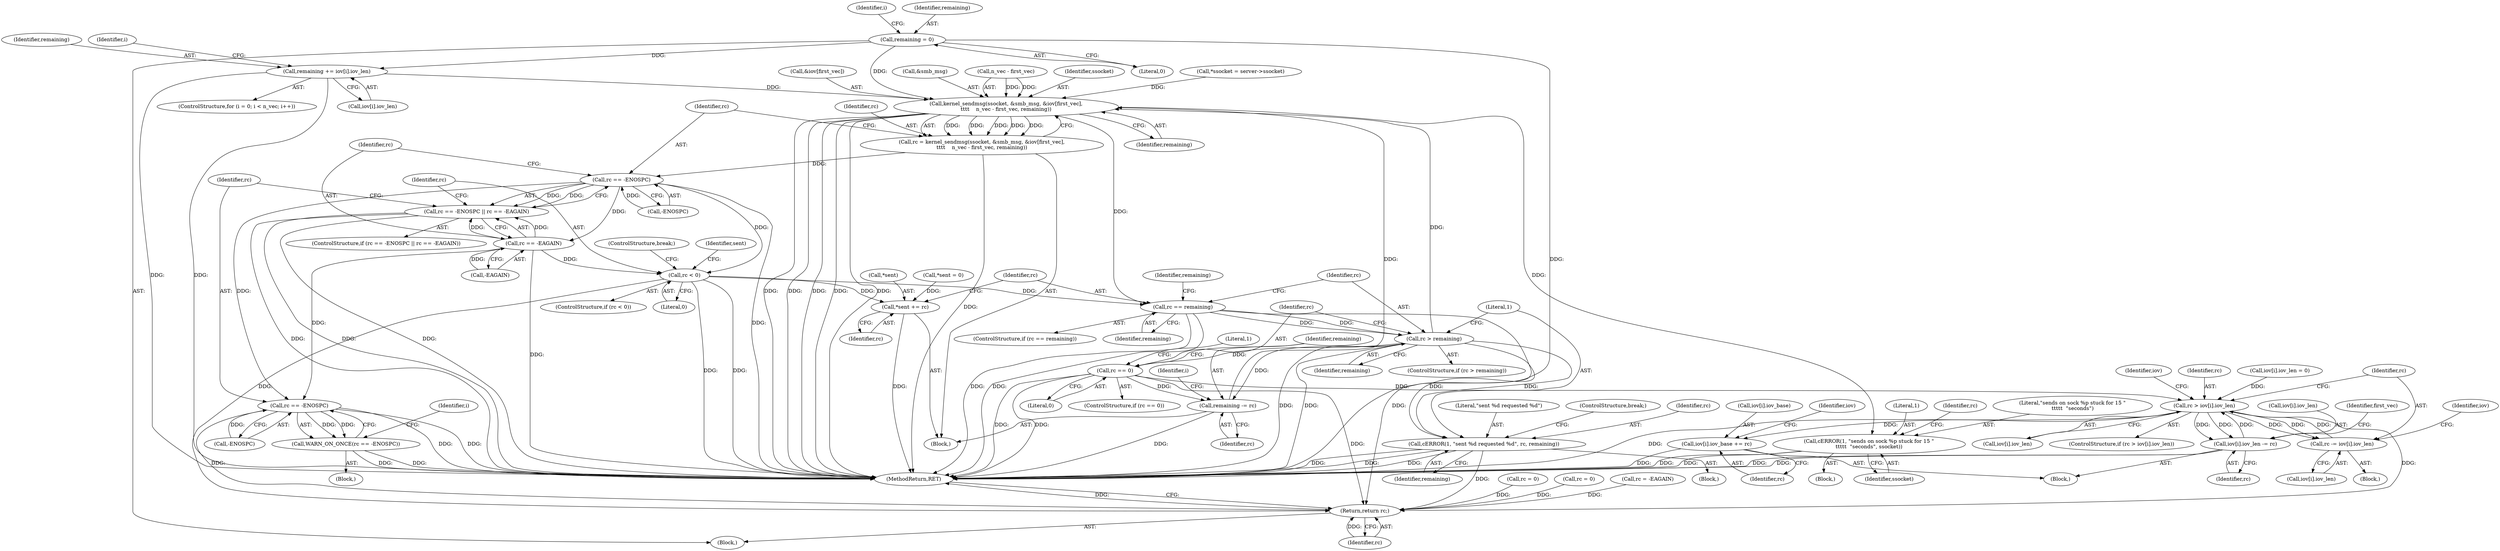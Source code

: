 digraph "0_linux_ea702b80e0bbb2448e201472127288beb82ca2fe@API" {
"1000191" [label="(Call,remaining += iov[i].iov_len)"];
"1000179" [label="(Call,remaining = 0)"];
"1000206" [label="(Call,kernel_sendmsg(ssocket, &smb_msg, &iov[first_vec],\n\t\t\t\t    n_vec - first_vec, remaining))"];
"1000204" [label="(Call,rc = kernel_sendmsg(ssocket, &smb_msg, &iov[first_vec],\n\t\t\t\t    n_vec - first_vec, remaining))"];
"1000220" [label="(Call,rc == -ENOSPC)"];
"1000219" [label="(Call,rc == -ENOSPC || rc == -EAGAIN)"];
"1000224" [label="(Call,rc == -EAGAIN)"];
"1000230" [label="(Call,rc == -ENOSPC)"];
"1000229" [label="(Call,WARN_ON_ONCE(rc == -ENOSPC))"];
"1000373" [label="(Return,return rc;)"];
"1000265" [label="(Call,rc < 0)"];
"1000269" [label="(Call,*sent += rc)"];
"1000274" [label="(Call,rc == remaining)"];
"1000283" [label="(Call,rc > remaining)"];
"1000287" [label="(Call,cERROR(1, \"sent %d requested %d\", rc, remaining))"];
"1000294" [label="(Call,rc == 0)"];
"1000304" [label="(Call,remaining -= rc)"];
"1000325" [label="(Call,rc > iov[i].iov_len)"];
"1000333" [label="(Call,rc -= iov[i].iov_len)"];
"1000349" [label="(Call,iov[i].iov_base += rc)"];
"1000356" [label="(Call,iov[i].iov_len -= rc)"];
"1000250" [label="(Call,cERROR(1, \"sends on sock %p stuck for 15 \"\n\t\t\t\t\t  \"seconds\", ssocket))"];
"1000249" [label="(Block,)"];
"1000343" [label="(Identifier,iov)"];
"1000326" [label="(Identifier,rc)"];
"1000349" [label="(Call,iov[i].iov_base += rc)"];
"1000290" [label="(Identifier,rc)"];
"1000206" [label="(Call,kernel_sendmsg(ssocket, &smb_msg, &iov[first_vec],\n\t\t\t\t    n_vec - first_vec, remaining))"];
"1000264" [label="(ControlStructure,if (rc < 0))"];
"1000332" [label="(Block,)"];
"1000295" [label="(Identifier,rc)"];
"1000357" [label="(Call,iov[i].iov_len)"];
"1000250" [label="(Call,cERROR(1, \"sends on sock %p stuck for 15 \"\n\t\t\t\t\t  \"seconds\", ssocket))"];
"1000208" [label="(Call,&smb_msg)"];
"1000271" [label="(Identifier,sent)"];
"1000253" [label="(Identifier,ssocket)"];
"1000309" [label="(Identifier,i)"];
"1000286" [label="(Block,)"];
"1000335" [label="(Call,iov[i].iov_len)"];
"1000221" [label="(Identifier,rc)"];
"1000228" [label="(Block,)"];
"1000296" [label="(Literal,0)"];
"1000222" [label="(Call,-ENOSPC)"];
"1000268" [label="(ControlStructure,break;)"];
"1000231" [label="(Identifier,rc)"];
"1000305" [label="(Identifier,remaining)"];
"1000291" [label="(Identifier,remaining)"];
"1000289" [label="(Literal,\"sent %d requested %d\")"];
"1000182" [label="(ControlStructure,for (i = 0; i < n_vec; i++))"];
"1000204" [label="(Call,rc = kernel_sendmsg(ssocket, &smb_msg, &iov[first_vec],\n\t\t\t\t    n_vec - first_vec, remaining))"];
"1000217" [label="(Identifier,remaining)"];
"1000111" [label="(Block,)"];
"1000370" [label="(Call,rc = 0)"];
"1000184" [label="(Identifier,i)"];
"1000205" [label="(Identifier,rc)"];
"1000113" [label="(Call,rc = 0)"];
"1000299" [label="(Literal,1)"];
"1000355" [label="(Identifier,rc)"];
"1000306" [label="(Identifier,rc)"];
"1000192" [label="(Identifier,remaining)"];
"1000214" [label="(Call,n_vec - first_vec)"];
"1000283" [label="(Call,rc > remaining)"];
"1000251" [label="(Literal,1)"];
"1000232" [label="(Call,-ENOSPC)"];
"1000254" [label="(Call,rc = -EAGAIN)"];
"1000255" [label="(Identifier,rc)"];
"1000230" [label="(Call,rc == -ENOSPC)"];
"1000294" [label="(Call,rc == 0)"];
"1000334" [label="(Identifier,rc)"];
"1000304" [label="(Call,remaining -= rc)"];
"1000348" [label="(Block,)"];
"1000229" [label="(Call,WARN_ON_ONCE(rc == -ENOSPC))"];
"1000207" [label="(Identifier,ssocket)"];
"1000364" [label="(Identifier,first_vec)"];
"1000292" [label="(ControlStructure,break;)"];
"1000327" [label="(Call,iov[i].iov_len)"];
"1000267" [label="(Literal,0)"];
"1000252" [label="(Literal,\"sends on sock %p stuck for 15 \"\n\t\t\t\t\t  \"seconds\")"];
"1000362" [label="(Identifier,rc)"];
"1000270" [label="(Call,*sent)"];
"1000272" [label="(Identifier,rc)"];
"1000132" [label="(Call,*sent = 0)"];
"1000235" [label="(Identifier,i)"];
"1000375" [label="(MethodReturn,RET)"];
"1000127" [label="(Call,*ssocket = server->ssocket)"];
"1000219" [label="(Call,rc == -ENOSPC || rc == -EAGAIN)"];
"1000293" [label="(ControlStructure,if (rc == 0))"];
"1000333" [label="(Call,rc -= iov[i].iov_len)"];
"1000203" [label="(Block,)"];
"1000279" [label="(Identifier,remaining)"];
"1000218" [label="(ControlStructure,if (rc == -ENOSPC || rc == -EAGAIN))"];
"1000282" [label="(ControlStructure,if (rc > remaining))"];
"1000220" [label="(Call,rc == -ENOSPC)"];
"1000284" [label="(Identifier,rc)"];
"1000325" [label="(Call,rc > iov[i].iov_len)"];
"1000191" [label="(Call,remaining += iov[i].iov_len)"];
"1000224" [label="(Call,rc == -EAGAIN)"];
"1000193" [label="(Call,iov[i].iov_len)"];
"1000287" [label="(Call,cERROR(1, \"sent %d requested %d\", rc, remaining))"];
"1000324" [label="(ControlStructure,if (rc > iov[i].iov_len))"];
"1000179" [label="(Call,remaining = 0)"];
"1000269" [label="(Call,*sent += rc)"];
"1000190" [label="(Identifier,i)"];
"1000374" [label="(Identifier,rc)"];
"1000356" [label="(Call,iov[i].iov_len -= rc)"];
"1000276" [label="(Identifier,remaining)"];
"1000226" [label="(Call,-EAGAIN)"];
"1000180" [label="(Identifier,remaining)"];
"1000373" [label="(Return,return rc;)"];
"1000274" [label="(Call,rc == remaining)"];
"1000210" [label="(Call,&iov[first_vec])"];
"1000181" [label="(Literal,0)"];
"1000273" [label="(ControlStructure,if (rc == remaining))"];
"1000340" [label="(Call,iov[i].iov_len = 0)"];
"1000350" [label="(Call,iov[i].iov_base)"];
"1000266" [label="(Identifier,rc)"];
"1000359" [label="(Identifier,iov)"];
"1000352" [label="(Identifier,iov)"];
"1000275" [label="(Identifier,rc)"];
"1000285" [label="(Identifier,remaining)"];
"1000225" [label="(Identifier,rc)"];
"1000265" [label="(Call,rc < 0)"];
"1000288" [label="(Literal,1)"];
"1000191" -> "1000182"  [label="AST: "];
"1000191" -> "1000193"  [label="CFG: "];
"1000192" -> "1000191"  [label="AST: "];
"1000193" -> "1000191"  [label="AST: "];
"1000190" -> "1000191"  [label="CFG: "];
"1000191" -> "1000375"  [label="DDG: "];
"1000191" -> "1000375"  [label="DDG: "];
"1000179" -> "1000191"  [label="DDG: "];
"1000191" -> "1000206"  [label="DDG: "];
"1000179" -> "1000111"  [label="AST: "];
"1000179" -> "1000181"  [label="CFG: "];
"1000180" -> "1000179"  [label="AST: "];
"1000181" -> "1000179"  [label="AST: "];
"1000184" -> "1000179"  [label="CFG: "];
"1000179" -> "1000375"  [label="DDG: "];
"1000179" -> "1000206"  [label="DDG: "];
"1000206" -> "1000204"  [label="AST: "];
"1000206" -> "1000217"  [label="CFG: "];
"1000207" -> "1000206"  [label="AST: "];
"1000208" -> "1000206"  [label="AST: "];
"1000210" -> "1000206"  [label="AST: "];
"1000214" -> "1000206"  [label="AST: "];
"1000217" -> "1000206"  [label="AST: "];
"1000204" -> "1000206"  [label="CFG: "];
"1000206" -> "1000375"  [label="DDG: "];
"1000206" -> "1000375"  [label="DDG: "];
"1000206" -> "1000375"  [label="DDG: "];
"1000206" -> "1000375"  [label="DDG: "];
"1000206" -> "1000375"  [label="DDG: "];
"1000206" -> "1000204"  [label="DDG: "];
"1000206" -> "1000204"  [label="DDG: "];
"1000206" -> "1000204"  [label="DDG: "];
"1000206" -> "1000204"  [label="DDG: "];
"1000206" -> "1000204"  [label="DDG: "];
"1000127" -> "1000206"  [label="DDG: "];
"1000214" -> "1000206"  [label="DDG: "];
"1000214" -> "1000206"  [label="DDG: "];
"1000283" -> "1000206"  [label="DDG: "];
"1000304" -> "1000206"  [label="DDG: "];
"1000206" -> "1000250"  [label="DDG: "];
"1000206" -> "1000274"  [label="DDG: "];
"1000204" -> "1000203"  [label="AST: "];
"1000205" -> "1000204"  [label="AST: "];
"1000221" -> "1000204"  [label="CFG: "];
"1000204" -> "1000375"  [label="DDG: "];
"1000204" -> "1000220"  [label="DDG: "];
"1000220" -> "1000219"  [label="AST: "];
"1000220" -> "1000222"  [label="CFG: "];
"1000221" -> "1000220"  [label="AST: "];
"1000222" -> "1000220"  [label="AST: "];
"1000225" -> "1000220"  [label="CFG: "];
"1000219" -> "1000220"  [label="CFG: "];
"1000220" -> "1000375"  [label="DDG: "];
"1000220" -> "1000219"  [label="DDG: "];
"1000220" -> "1000219"  [label="DDG: "];
"1000222" -> "1000220"  [label="DDG: "];
"1000220" -> "1000224"  [label="DDG: "];
"1000220" -> "1000230"  [label="DDG: "];
"1000220" -> "1000265"  [label="DDG: "];
"1000219" -> "1000218"  [label="AST: "];
"1000219" -> "1000224"  [label="CFG: "];
"1000224" -> "1000219"  [label="AST: "];
"1000231" -> "1000219"  [label="CFG: "];
"1000266" -> "1000219"  [label="CFG: "];
"1000219" -> "1000375"  [label="DDG: "];
"1000219" -> "1000375"  [label="DDG: "];
"1000219" -> "1000375"  [label="DDG: "];
"1000224" -> "1000219"  [label="DDG: "];
"1000224" -> "1000219"  [label="DDG: "];
"1000224" -> "1000226"  [label="CFG: "];
"1000225" -> "1000224"  [label="AST: "];
"1000226" -> "1000224"  [label="AST: "];
"1000224" -> "1000375"  [label="DDG: "];
"1000226" -> "1000224"  [label="DDG: "];
"1000224" -> "1000230"  [label="DDG: "];
"1000224" -> "1000265"  [label="DDG: "];
"1000230" -> "1000229"  [label="AST: "];
"1000230" -> "1000232"  [label="CFG: "];
"1000231" -> "1000230"  [label="AST: "];
"1000232" -> "1000230"  [label="AST: "];
"1000229" -> "1000230"  [label="CFG: "];
"1000230" -> "1000375"  [label="DDG: "];
"1000230" -> "1000375"  [label="DDG: "];
"1000230" -> "1000229"  [label="DDG: "];
"1000230" -> "1000229"  [label="DDG: "];
"1000232" -> "1000230"  [label="DDG: "];
"1000230" -> "1000373"  [label="DDG: "];
"1000229" -> "1000228"  [label="AST: "];
"1000235" -> "1000229"  [label="CFG: "];
"1000229" -> "1000375"  [label="DDG: "];
"1000229" -> "1000375"  [label="DDG: "];
"1000373" -> "1000111"  [label="AST: "];
"1000373" -> "1000374"  [label="CFG: "];
"1000374" -> "1000373"  [label="AST: "];
"1000375" -> "1000373"  [label="CFG: "];
"1000373" -> "1000375"  [label="DDG: "];
"1000374" -> "1000373"  [label="DDG: "];
"1000274" -> "1000373"  [label="DDG: "];
"1000287" -> "1000373"  [label="DDG: "];
"1000254" -> "1000373"  [label="DDG: "];
"1000113" -> "1000373"  [label="DDG: "];
"1000265" -> "1000373"  [label="DDG: "];
"1000294" -> "1000373"  [label="DDG: "];
"1000370" -> "1000373"  [label="DDG: "];
"1000325" -> "1000373"  [label="DDG: "];
"1000265" -> "1000264"  [label="AST: "];
"1000265" -> "1000267"  [label="CFG: "];
"1000266" -> "1000265"  [label="AST: "];
"1000267" -> "1000265"  [label="AST: "];
"1000268" -> "1000265"  [label="CFG: "];
"1000271" -> "1000265"  [label="CFG: "];
"1000265" -> "1000375"  [label="DDG: "];
"1000265" -> "1000375"  [label="DDG: "];
"1000265" -> "1000269"  [label="DDG: "];
"1000265" -> "1000274"  [label="DDG: "];
"1000269" -> "1000203"  [label="AST: "];
"1000269" -> "1000272"  [label="CFG: "];
"1000270" -> "1000269"  [label="AST: "];
"1000272" -> "1000269"  [label="AST: "];
"1000275" -> "1000269"  [label="CFG: "];
"1000269" -> "1000375"  [label="DDG: "];
"1000132" -> "1000269"  [label="DDG: "];
"1000274" -> "1000273"  [label="AST: "];
"1000274" -> "1000276"  [label="CFG: "];
"1000275" -> "1000274"  [label="AST: "];
"1000276" -> "1000274"  [label="AST: "];
"1000279" -> "1000274"  [label="CFG: "];
"1000284" -> "1000274"  [label="CFG: "];
"1000274" -> "1000375"  [label="DDG: "];
"1000274" -> "1000375"  [label="DDG: "];
"1000274" -> "1000283"  [label="DDG: "];
"1000274" -> "1000283"  [label="DDG: "];
"1000283" -> "1000282"  [label="AST: "];
"1000283" -> "1000285"  [label="CFG: "];
"1000284" -> "1000283"  [label="AST: "];
"1000285" -> "1000283"  [label="AST: "];
"1000288" -> "1000283"  [label="CFG: "];
"1000295" -> "1000283"  [label="CFG: "];
"1000283" -> "1000375"  [label="DDG: "];
"1000283" -> "1000375"  [label="DDG: "];
"1000283" -> "1000287"  [label="DDG: "];
"1000283" -> "1000287"  [label="DDG: "];
"1000283" -> "1000294"  [label="DDG: "];
"1000283" -> "1000304"  [label="DDG: "];
"1000287" -> "1000286"  [label="AST: "];
"1000287" -> "1000291"  [label="CFG: "];
"1000288" -> "1000287"  [label="AST: "];
"1000289" -> "1000287"  [label="AST: "];
"1000290" -> "1000287"  [label="AST: "];
"1000291" -> "1000287"  [label="AST: "];
"1000292" -> "1000287"  [label="CFG: "];
"1000287" -> "1000375"  [label="DDG: "];
"1000287" -> "1000375"  [label="DDG: "];
"1000287" -> "1000375"  [label="DDG: "];
"1000294" -> "1000293"  [label="AST: "];
"1000294" -> "1000296"  [label="CFG: "];
"1000295" -> "1000294"  [label="AST: "];
"1000296" -> "1000294"  [label="AST: "];
"1000299" -> "1000294"  [label="CFG: "];
"1000305" -> "1000294"  [label="CFG: "];
"1000294" -> "1000375"  [label="DDG: "];
"1000294" -> "1000375"  [label="DDG: "];
"1000294" -> "1000304"  [label="DDG: "];
"1000294" -> "1000325"  [label="DDG: "];
"1000304" -> "1000203"  [label="AST: "];
"1000304" -> "1000306"  [label="CFG: "];
"1000305" -> "1000304"  [label="AST: "];
"1000306" -> "1000304"  [label="AST: "];
"1000309" -> "1000304"  [label="CFG: "];
"1000304" -> "1000375"  [label="DDG: "];
"1000325" -> "1000324"  [label="AST: "];
"1000325" -> "1000327"  [label="CFG: "];
"1000326" -> "1000325"  [label="AST: "];
"1000327" -> "1000325"  [label="AST: "];
"1000334" -> "1000325"  [label="CFG: "];
"1000352" -> "1000325"  [label="CFG: "];
"1000325" -> "1000375"  [label="DDG: "];
"1000333" -> "1000325"  [label="DDG: "];
"1000356" -> "1000325"  [label="DDG: "];
"1000340" -> "1000325"  [label="DDG: "];
"1000325" -> "1000333"  [label="DDG: "];
"1000325" -> "1000333"  [label="DDG: "];
"1000325" -> "1000349"  [label="DDG: "];
"1000325" -> "1000356"  [label="DDG: "];
"1000325" -> "1000356"  [label="DDG: "];
"1000333" -> "1000332"  [label="AST: "];
"1000333" -> "1000335"  [label="CFG: "];
"1000334" -> "1000333"  [label="AST: "];
"1000335" -> "1000333"  [label="AST: "];
"1000343" -> "1000333"  [label="CFG: "];
"1000349" -> "1000348"  [label="AST: "];
"1000349" -> "1000355"  [label="CFG: "];
"1000350" -> "1000349"  [label="AST: "];
"1000355" -> "1000349"  [label="AST: "];
"1000359" -> "1000349"  [label="CFG: "];
"1000349" -> "1000375"  [label="DDG: "];
"1000356" -> "1000348"  [label="AST: "];
"1000356" -> "1000362"  [label="CFG: "];
"1000357" -> "1000356"  [label="AST: "];
"1000362" -> "1000356"  [label="AST: "];
"1000364" -> "1000356"  [label="CFG: "];
"1000356" -> "1000375"  [label="DDG: "];
"1000356" -> "1000375"  [label="DDG: "];
"1000250" -> "1000249"  [label="AST: "];
"1000250" -> "1000253"  [label="CFG: "];
"1000251" -> "1000250"  [label="AST: "];
"1000252" -> "1000250"  [label="AST: "];
"1000253" -> "1000250"  [label="AST: "];
"1000255" -> "1000250"  [label="CFG: "];
"1000250" -> "1000375"  [label="DDG: "];
"1000250" -> "1000375"  [label="DDG: "];
}
